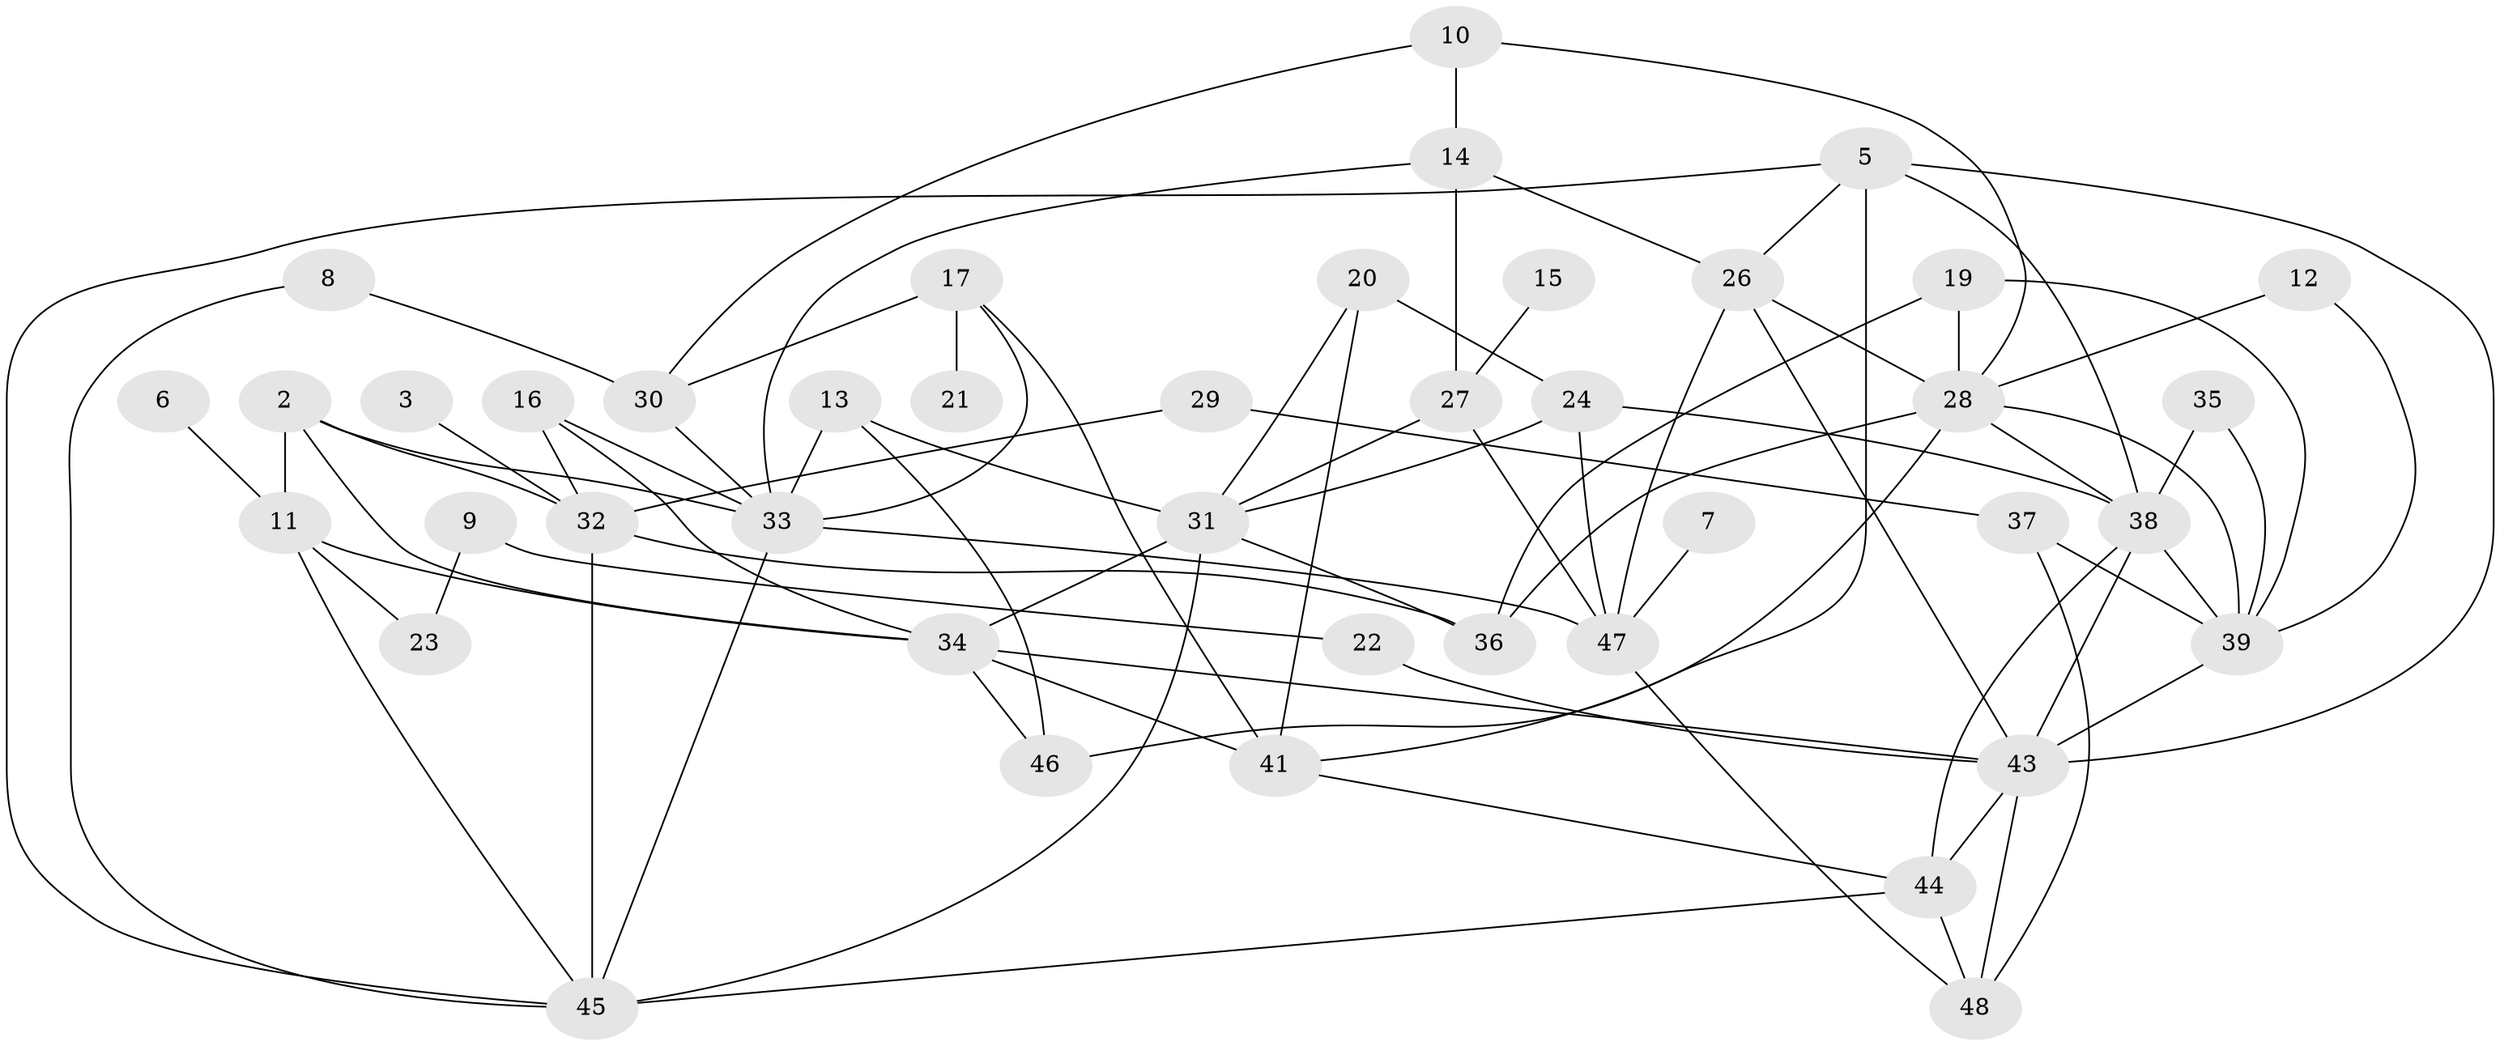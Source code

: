 // original degree distribution, {1: 0.15625, 6: 0.041666666666666664, 2: 0.21875, 3: 0.3333333333333333, 4: 0.09375, 5: 0.08333333333333333, 0: 0.041666666666666664, 7: 0.03125}
// Generated by graph-tools (version 1.1) at 2025/25/03/09/25 03:25:23]
// undirected, 42 vertices, 84 edges
graph export_dot {
graph [start="1"]
  node [color=gray90,style=filled];
  2;
  3;
  5;
  6;
  7;
  8;
  9;
  10;
  11;
  12;
  13;
  14;
  15;
  16;
  17;
  19;
  20;
  21;
  22;
  23;
  24;
  26;
  27;
  28;
  29;
  30;
  31;
  32;
  33;
  34;
  35;
  36;
  37;
  38;
  39;
  41;
  43;
  44;
  45;
  46;
  47;
  48;
  2 -- 11 [weight=1.0];
  2 -- 32 [weight=1.0];
  2 -- 33 [weight=1.0];
  2 -- 34 [weight=1.0];
  3 -- 32 [weight=1.0];
  5 -- 26 [weight=1.0];
  5 -- 38 [weight=1.0];
  5 -- 41 [weight=2.0];
  5 -- 43 [weight=1.0];
  5 -- 45 [weight=1.0];
  6 -- 11 [weight=1.0];
  7 -- 47 [weight=1.0];
  8 -- 30 [weight=1.0];
  8 -- 45 [weight=1.0];
  9 -- 22 [weight=1.0];
  9 -- 23 [weight=1.0];
  10 -- 14 [weight=1.0];
  10 -- 28 [weight=1.0];
  10 -- 30 [weight=1.0];
  11 -- 23 [weight=1.0];
  11 -- 34 [weight=1.0];
  11 -- 45 [weight=2.0];
  12 -- 28 [weight=1.0];
  12 -- 39 [weight=1.0];
  13 -- 31 [weight=1.0];
  13 -- 33 [weight=1.0];
  13 -- 46 [weight=1.0];
  14 -- 26 [weight=1.0];
  14 -- 27 [weight=1.0];
  14 -- 33 [weight=1.0];
  15 -- 27 [weight=1.0];
  16 -- 32 [weight=1.0];
  16 -- 33 [weight=1.0];
  16 -- 34 [weight=1.0];
  17 -- 21 [weight=1.0];
  17 -- 30 [weight=2.0];
  17 -- 33 [weight=1.0];
  17 -- 41 [weight=1.0];
  19 -- 28 [weight=1.0];
  19 -- 36 [weight=1.0];
  19 -- 39 [weight=1.0];
  20 -- 24 [weight=1.0];
  20 -- 31 [weight=1.0];
  20 -- 41 [weight=1.0];
  22 -- 43 [weight=1.0];
  24 -- 31 [weight=1.0];
  24 -- 38 [weight=1.0];
  24 -- 47 [weight=1.0];
  26 -- 28 [weight=1.0];
  26 -- 43 [weight=1.0];
  26 -- 47 [weight=1.0];
  27 -- 31 [weight=1.0];
  27 -- 47 [weight=1.0];
  28 -- 36 [weight=1.0];
  28 -- 38 [weight=1.0];
  28 -- 39 [weight=1.0];
  28 -- 46 [weight=1.0];
  29 -- 32 [weight=1.0];
  29 -- 37 [weight=1.0];
  30 -- 33 [weight=1.0];
  31 -- 34 [weight=1.0];
  31 -- 36 [weight=1.0];
  31 -- 45 [weight=2.0];
  32 -- 36 [weight=1.0];
  32 -- 45 [weight=1.0];
  33 -- 45 [weight=1.0];
  33 -- 47 [weight=1.0];
  34 -- 41 [weight=2.0];
  34 -- 43 [weight=1.0];
  34 -- 46 [weight=1.0];
  35 -- 38 [weight=1.0];
  35 -- 39 [weight=1.0];
  37 -- 39 [weight=1.0];
  37 -- 48 [weight=1.0];
  38 -- 39 [weight=1.0];
  38 -- 43 [weight=1.0];
  38 -- 44 [weight=1.0];
  39 -- 43 [weight=1.0];
  41 -- 44 [weight=1.0];
  43 -- 44 [weight=1.0];
  43 -- 48 [weight=1.0];
  44 -- 45 [weight=1.0];
  44 -- 48 [weight=1.0];
  47 -- 48 [weight=1.0];
}

